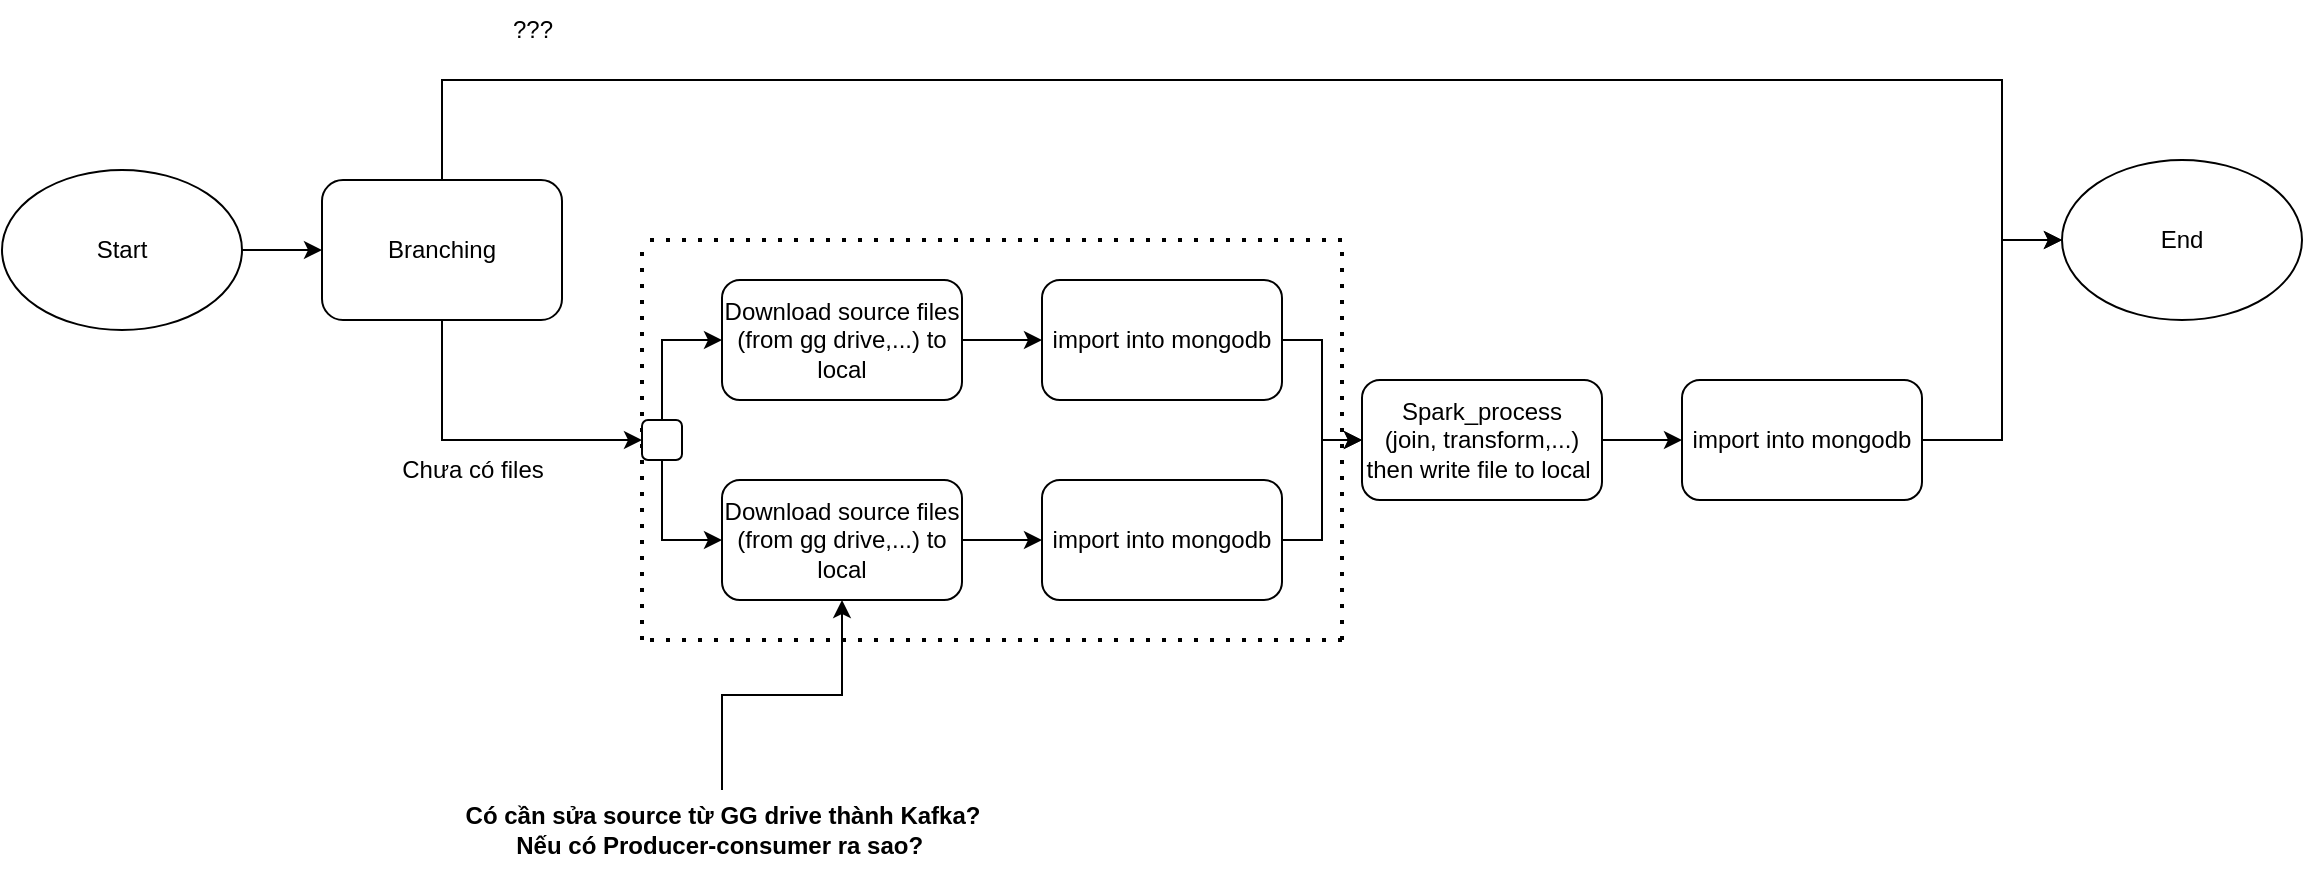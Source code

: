<mxfile version="20.5.1" type="github">
  <diagram id="EQyt5RuGQZ_P9TMBXGJ6" name="Page-1">
    <mxGraphModel dx="2272" dy="794" grid="1" gridSize="10" guides="1" tooltips="1" connect="1" arrows="1" fold="1" page="1" pageScale="1" pageWidth="850" pageHeight="1100" math="0" shadow="0">
      <root>
        <mxCell id="0" />
        <mxCell id="1" parent="0" />
        <mxCell id="ODThRyg3SfI3ghVe2F5W-37" style="edgeStyle=orthogonalEdgeStyle;rounded=0;orthogonalLoop=1;jettySize=auto;html=1;entryX=0;entryY=0.5;entryDx=0;entryDy=0;" parent="1" source="ODThRyg3SfI3ghVe2F5W-1" target="ODThRyg3SfI3ghVe2F5W-3" edge="1">
          <mxGeometry relative="1" as="geometry" />
        </mxCell>
        <mxCell id="ODThRyg3SfI3ghVe2F5W-1" value="Start" style="ellipse;whiteSpace=wrap;html=1;" parent="1" vertex="1">
          <mxGeometry x="-120" y="205" width="120" height="80" as="geometry" />
        </mxCell>
        <mxCell id="ODThRyg3SfI3ghVe2F5W-2" value="End" style="ellipse;whiteSpace=wrap;html=1;" parent="1" vertex="1">
          <mxGeometry x="910" y="200" width="120" height="80" as="geometry" />
        </mxCell>
        <mxCell id="ODThRyg3SfI3ghVe2F5W-20" style="edgeStyle=orthogonalEdgeStyle;rounded=0;orthogonalLoop=1;jettySize=auto;html=1;entryX=0;entryY=0.5;entryDx=0;entryDy=0;" parent="1" source="ODThRyg3SfI3ghVe2F5W-3" target="ODThRyg3SfI3ghVe2F5W-19" edge="1">
          <mxGeometry relative="1" as="geometry">
            <Array as="points">
              <mxPoint x="100" y="340" />
            </Array>
          </mxGeometry>
        </mxCell>
        <mxCell id="ODThRyg3SfI3ghVe2F5W-35" style="edgeStyle=orthogonalEdgeStyle;rounded=0;orthogonalLoop=1;jettySize=auto;html=1;entryX=0;entryY=0.5;entryDx=0;entryDy=0;" parent="1" source="ODThRyg3SfI3ghVe2F5W-3" target="ODThRyg3SfI3ghVe2F5W-2" edge="1">
          <mxGeometry relative="1" as="geometry">
            <Array as="points">
              <mxPoint x="100" y="160" />
              <mxPoint x="880" y="160" />
              <mxPoint x="880" y="240" />
            </Array>
          </mxGeometry>
        </mxCell>
        <mxCell id="ODThRyg3SfI3ghVe2F5W-3" value="Branching" style="rounded=1;whiteSpace=wrap;html=1;" parent="1" vertex="1">
          <mxGeometry x="40" y="210" width="120" height="70" as="geometry" />
        </mxCell>
        <mxCell id="ODThRyg3SfI3ghVe2F5W-25" style="edgeStyle=orthogonalEdgeStyle;rounded=0;orthogonalLoop=1;jettySize=auto;html=1;" parent="1" source="ODThRyg3SfI3ghVe2F5W-4" target="ODThRyg3SfI3ghVe2F5W-24" edge="1">
          <mxGeometry relative="1" as="geometry" />
        </mxCell>
        <mxCell id="ODThRyg3SfI3ghVe2F5W-4" value="Download source files (from gg drive,...) to local" style="rounded=1;whiteSpace=wrap;html=1;" parent="1" vertex="1">
          <mxGeometry x="240" y="260" width="120" height="60" as="geometry" />
        </mxCell>
        <mxCell id="ODThRyg3SfI3ghVe2F5W-27" style="edgeStyle=orthogonalEdgeStyle;rounded=0;orthogonalLoop=1;jettySize=auto;html=1;" parent="1" source="ODThRyg3SfI3ghVe2F5W-6" target="ODThRyg3SfI3ghVe2F5W-26" edge="1">
          <mxGeometry relative="1" as="geometry" />
        </mxCell>
        <mxCell id="ODThRyg3SfI3ghVe2F5W-6" value="Download source files (from gg drive,...) to local" style="rounded=1;whiteSpace=wrap;html=1;" parent="1" vertex="1">
          <mxGeometry x="240" y="360" width="120" height="60" as="geometry" />
        </mxCell>
        <mxCell id="ODThRyg3SfI3ghVe2F5W-13" value="" style="endArrow=none;dashed=1;html=1;dashPattern=1 3;strokeWidth=2;rounded=0;" parent="1" edge="1">
          <mxGeometry width="50" height="50" relative="1" as="geometry">
            <mxPoint x="200" y="440" as="sourcePoint" />
            <mxPoint x="200" y="240" as="targetPoint" />
          </mxGeometry>
        </mxCell>
        <mxCell id="ODThRyg3SfI3ghVe2F5W-14" value="" style="endArrow=none;dashed=1;html=1;dashPattern=1 3;strokeWidth=2;rounded=0;" parent="1" edge="1">
          <mxGeometry width="50" height="50" relative="1" as="geometry">
            <mxPoint x="550" y="440" as="sourcePoint" />
            <mxPoint x="550" y="240" as="targetPoint" />
          </mxGeometry>
        </mxCell>
        <mxCell id="ODThRyg3SfI3ghVe2F5W-21" style="edgeStyle=orthogonalEdgeStyle;rounded=0;orthogonalLoop=1;jettySize=auto;html=1;entryX=0;entryY=0.5;entryDx=0;entryDy=0;" parent="1" source="ODThRyg3SfI3ghVe2F5W-19" target="ODThRyg3SfI3ghVe2F5W-4" edge="1">
          <mxGeometry relative="1" as="geometry">
            <Array as="points">
              <mxPoint x="210" y="290" />
            </Array>
          </mxGeometry>
        </mxCell>
        <mxCell id="ODThRyg3SfI3ghVe2F5W-22" style="edgeStyle=orthogonalEdgeStyle;rounded=0;orthogonalLoop=1;jettySize=auto;html=1;entryX=0;entryY=0.5;entryDx=0;entryDy=0;" parent="1" source="ODThRyg3SfI3ghVe2F5W-19" target="ODThRyg3SfI3ghVe2F5W-6" edge="1">
          <mxGeometry relative="1" as="geometry">
            <Array as="points">
              <mxPoint x="210" y="390" />
            </Array>
          </mxGeometry>
        </mxCell>
        <mxCell id="ODThRyg3SfI3ghVe2F5W-19" value="" style="rounded=1;whiteSpace=wrap;html=1;" parent="1" vertex="1">
          <mxGeometry x="200" y="330" width="20" height="20" as="geometry" />
        </mxCell>
        <mxCell id="ODThRyg3SfI3ghVe2F5W-23" value="" style="endArrow=none;dashed=1;html=1;dashPattern=1 3;strokeWidth=2;rounded=0;" parent="1" edge="1">
          <mxGeometry width="50" height="50" relative="1" as="geometry">
            <mxPoint x="550" y="240" as="sourcePoint" />
            <mxPoint x="200" y="240" as="targetPoint" />
          </mxGeometry>
        </mxCell>
        <mxCell id="ODThRyg3SfI3ghVe2F5W-29" style="edgeStyle=orthogonalEdgeStyle;rounded=0;orthogonalLoop=1;jettySize=auto;html=1;entryX=0;entryY=0.5;entryDx=0;entryDy=0;" parent="1" source="ODThRyg3SfI3ghVe2F5W-24" target="ODThRyg3SfI3ghVe2F5W-28" edge="1">
          <mxGeometry relative="1" as="geometry" />
        </mxCell>
        <mxCell id="ODThRyg3SfI3ghVe2F5W-24" value="import into mongodb" style="rounded=1;whiteSpace=wrap;html=1;" parent="1" vertex="1">
          <mxGeometry x="400" y="260" width="120" height="60" as="geometry" />
        </mxCell>
        <mxCell id="ODThRyg3SfI3ghVe2F5W-30" style="edgeStyle=orthogonalEdgeStyle;rounded=0;orthogonalLoop=1;jettySize=auto;html=1;entryX=0;entryY=0.5;entryDx=0;entryDy=0;" parent="1" source="ODThRyg3SfI3ghVe2F5W-26" target="ODThRyg3SfI3ghVe2F5W-28" edge="1">
          <mxGeometry relative="1" as="geometry" />
        </mxCell>
        <mxCell id="ODThRyg3SfI3ghVe2F5W-26" value="import into mongodb" style="rounded=1;whiteSpace=wrap;html=1;" parent="1" vertex="1">
          <mxGeometry x="400" y="360" width="120" height="60" as="geometry" />
        </mxCell>
        <mxCell id="ODThRyg3SfI3ghVe2F5W-33" style="edgeStyle=orthogonalEdgeStyle;rounded=0;orthogonalLoop=1;jettySize=auto;html=1;entryX=0;entryY=0.5;entryDx=0;entryDy=0;" parent="1" source="ODThRyg3SfI3ghVe2F5W-28" target="ODThRyg3SfI3ghVe2F5W-32" edge="1">
          <mxGeometry relative="1" as="geometry" />
        </mxCell>
        <mxCell id="ODThRyg3SfI3ghVe2F5W-28" value="Spark_process &lt;br&gt;(join, transform,...) then write file to local&amp;nbsp;" style="rounded=1;whiteSpace=wrap;html=1;" parent="1" vertex="1">
          <mxGeometry x="560" y="310" width="120" height="60" as="geometry" />
        </mxCell>
        <mxCell id="ODThRyg3SfI3ghVe2F5W-31" value="" style="endArrow=none;dashed=1;html=1;dashPattern=1 3;strokeWidth=2;rounded=0;" parent="1" edge="1">
          <mxGeometry width="50" height="50" relative="1" as="geometry">
            <mxPoint x="550" y="440" as="sourcePoint" />
            <mxPoint x="200" y="440" as="targetPoint" />
          </mxGeometry>
        </mxCell>
        <mxCell id="ODThRyg3SfI3ghVe2F5W-36" style="edgeStyle=orthogonalEdgeStyle;rounded=0;orthogonalLoop=1;jettySize=auto;html=1;" parent="1" source="ODThRyg3SfI3ghVe2F5W-32" edge="1">
          <mxGeometry relative="1" as="geometry">
            <mxPoint x="910" y="240" as="targetPoint" />
            <Array as="points">
              <mxPoint x="880" y="340" />
              <mxPoint x="880" y="240" />
            </Array>
          </mxGeometry>
        </mxCell>
        <mxCell id="ODThRyg3SfI3ghVe2F5W-32" value="import into mongodb" style="rounded=1;whiteSpace=wrap;html=1;" parent="1" vertex="1">
          <mxGeometry x="720" y="310" width="120" height="60" as="geometry" />
        </mxCell>
        <mxCell id="ODThRyg3SfI3ghVe2F5W-34" value="Chưa có files" style="text;html=1;resizable=0;autosize=1;align=center;verticalAlign=middle;points=[];fillColor=none;strokeColor=none;rounded=0;" parent="1" vertex="1">
          <mxGeometry x="70" y="340" width="90" height="30" as="geometry" />
        </mxCell>
        <mxCell id="ODThRyg3SfI3ghVe2F5W-38" value="???" style="text;html=1;resizable=0;autosize=1;align=center;verticalAlign=middle;points=[];fillColor=none;strokeColor=none;rounded=0;" parent="1" vertex="1">
          <mxGeometry x="125" y="120" width="40" height="30" as="geometry" />
        </mxCell>
        <mxCell id="Oxx9DUAJKGeYUtY1n7J8-2" style="edgeStyle=orthogonalEdgeStyle;rounded=0;orthogonalLoop=1;jettySize=auto;html=1;entryX=0.5;entryY=1;entryDx=0;entryDy=0;" parent="1" source="Oxx9DUAJKGeYUtY1n7J8-1" target="ODThRyg3SfI3ghVe2F5W-6" edge="1">
          <mxGeometry relative="1" as="geometry" />
        </mxCell>
        <mxCell id="Oxx9DUAJKGeYUtY1n7J8-1" value="&lt;b&gt;Có cần sửa source từ GG drive thành Kafka? &lt;br&gt;Nếu có Producer-consumer ra sao?&amp;nbsp;&lt;/b&gt;&lt;b&gt;&lt;br&gt;&lt;/b&gt;" style="text;html=1;resizable=0;autosize=1;align=center;verticalAlign=middle;points=[];fillColor=none;strokeColor=none;rounded=0;" parent="1" vertex="1">
          <mxGeometry x="100" y="515" width="280" height="40" as="geometry" />
        </mxCell>
      </root>
    </mxGraphModel>
  </diagram>
</mxfile>
